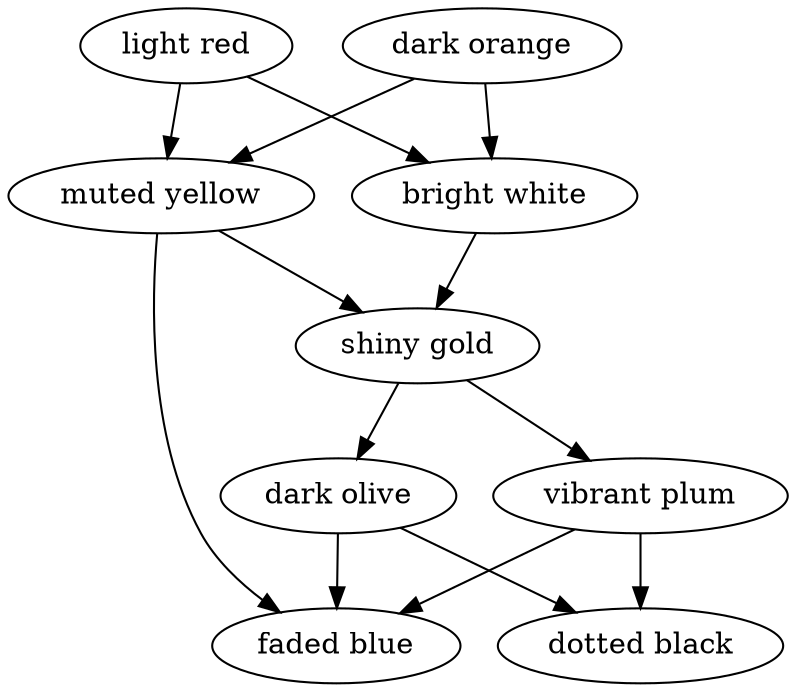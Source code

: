 digraph Rules {
        "light red" -> "bright white";
        "light red" -> "muted yellow";
        "shiny gold" -> "dark olive";
        "shiny gold" -> "vibrant plum";
        "dark orange" -> "bright white";
        "dark orange" -> "muted yellow";
        "bright white" -> "shiny gold";
        "muted yellow" -> "shiny gold";
        "muted yellow" -> "faded blue";
        "dark olive" -> "faded blue";
        "dark olive" -> "dotted black";
        "vibrant plum" -> "faded blue";
        "vibrant plum" -> "dotted black";
}